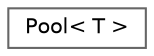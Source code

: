 digraph "Graphical Class Hierarchy"
{
 // LATEX_PDF_SIZE
  bgcolor="transparent";
  edge [fontname=Helvetica,fontsize=10,labelfontname=Helvetica,labelfontsize=10];
  node [fontname=Helvetica,fontsize=10,shape=box,height=0.2,width=0.4];
  rankdir="LR";
  Node0 [id="Node000000",label="Pool\< T \>",height=0.2,width=0.4,color="grey40", fillcolor="white", style="filled",URL="$class_pool.html",tooltip=" "];
}
